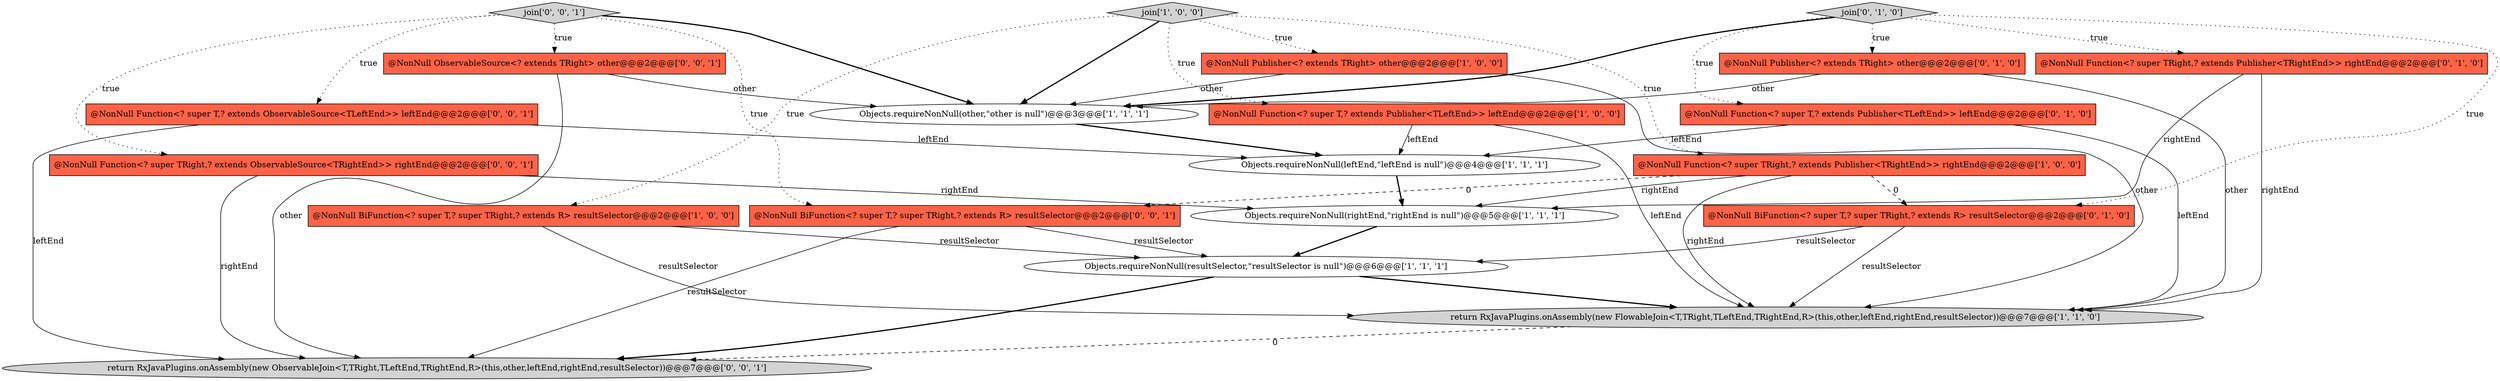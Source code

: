 digraph {
11 [style = filled, label = "@NonNull Function<? super TRight,? extends Publisher<TRightEnd>> rightEnd@@@2@@@['0', '1', '0']", fillcolor = tomato, shape = box image = "AAA0AAABBB2BBB"];
13 [style = filled, label = "join['0', '1', '0']", fillcolor = lightgray, shape = diamond image = "AAA0AAABBB2BBB"];
16 [style = filled, label = "@NonNull ObservableSource<? extends TRight> other@@@2@@@['0', '0', '1']", fillcolor = tomato, shape = box image = "AAA0AAABBB3BBB"];
12 [style = filled, label = "@NonNull Function<? super T,? extends Publisher<TLeftEnd>> leftEnd@@@2@@@['0', '1', '0']", fillcolor = tomato, shape = box image = "AAA0AAABBB2BBB"];
5 [style = filled, label = "@NonNull Function<? super T,? extends Publisher<TLeftEnd>> leftEnd@@@2@@@['1', '0', '0']", fillcolor = tomato, shape = box image = "AAA0AAABBB1BBB"];
18 [style = filled, label = "@NonNull Function<? super TRight,? extends ObservableSource<TRightEnd>> rightEnd@@@2@@@['0', '0', '1']", fillcolor = tomato, shape = box image = "AAA0AAABBB3BBB"];
0 [style = filled, label = "@NonNull BiFunction<? super T,? super TRight,? extends R> resultSelector@@@2@@@['1', '0', '0']", fillcolor = tomato, shape = box image = "AAA0AAABBB1BBB"];
7 [style = filled, label = "@NonNull Publisher<? extends TRight> other@@@2@@@['1', '0', '0']", fillcolor = tomato, shape = box image = "AAA0AAABBB1BBB"];
15 [style = filled, label = "@NonNull Function<? super T,? extends ObservableSource<TLeftEnd>> leftEnd@@@2@@@['0', '0', '1']", fillcolor = tomato, shape = box image = "AAA0AAABBB3BBB"];
14 [style = filled, label = "@NonNull BiFunction<? super T,? super TRight,? extends R> resultSelector@@@2@@@['0', '1', '0']", fillcolor = tomato, shape = box image = "AAA1AAABBB2BBB"];
20 [style = filled, label = "join['0', '0', '1']", fillcolor = lightgray, shape = diamond image = "AAA0AAABBB3BBB"];
3 [style = filled, label = "Objects.requireNonNull(resultSelector,\"resultSelector is null\")@@@6@@@['1', '1', '1']", fillcolor = white, shape = ellipse image = "AAA0AAABBB1BBB"];
2 [style = filled, label = "Objects.requireNonNull(rightEnd,\"rightEnd is null\")@@@5@@@['1', '1', '1']", fillcolor = white, shape = ellipse image = "AAA0AAABBB1BBB"];
6 [style = filled, label = "return RxJavaPlugins.onAssembly(new FlowableJoin<T,TRight,TLeftEnd,TRightEnd,R>(this,other,leftEnd,rightEnd,resultSelector))@@@7@@@['1', '1', '0']", fillcolor = lightgray, shape = ellipse image = "AAA0AAABBB1BBB"];
1 [style = filled, label = "join['1', '0', '0']", fillcolor = lightgray, shape = diamond image = "AAA0AAABBB1BBB"];
19 [style = filled, label = "@NonNull BiFunction<? super T,? super TRight,? extends R> resultSelector@@@2@@@['0', '0', '1']", fillcolor = tomato, shape = box image = "AAA0AAABBB3BBB"];
8 [style = filled, label = "Objects.requireNonNull(leftEnd,\"leftEnd is null\")@@@4@@@['1', '1', '1']", fillcolor = white, shape = ellipse image = "AAA0AAABBB1BBB"];
17 [style = filled, label = "return RxJavaPlugins.onAssembly(new ObservableJoin<T,TRight,TLeftEnd,TRightEnd,R>(this,other,leftEnd,rightEnd,resultSelector))@@@7@@@['0', '0', '1']", fillcolor = lightgray, shape = ellipse image = "AAA0AAABBB3BBB"];
4 [style = filled, label = "Objects.requireNonNull(other,\"other is null\")@@@3@@@['1', '1', '1']", fillcolor = white, shape = ellipse image = "AAA0AAABBB1BBB"];
9 [style = filled, label = "@NonNull Function<? super TRight,? extends Publisher<TRightEnd>> rightEnd@@@2@@@['1', '0', '0']", fillcolor = tomato, shape = box image = "AAA1AAABBB1BBB"];
10 [style = filled, label = "@NonNull Publisher<? extends TRight> other@@@2@@@['0', '1', '0']", fillcolor = tomato, shape = box image = "AAA0AAABBB2BBB"];
0->6 [style = solid, label="resultSelector"];
1->4 [style = bold, label=""];
10->4 [style = solid, label="other"];
18->17 [style = solid, label="rightEnd"];
13->12 [style = dotted, label="true"];
2->3 [style = bold, label=""];
11->6 [style = solid, label="rightEnd"];
7->6 [style = solid, label="other"];
14->6 [style = solid, label="resultSelector"];
10->6 [style = solid, label="other"];
3->6 [style = bold, label=""];
6->17 [style = dashed, label="0"];
5->6 [style = solid, label="leftEnd"];
13->10 [style = dotted, label="true"];
15->8 [style = solid, label="leftEnd"];
14->3 [style = solid, label="resultSelector"];
12->8 [style = solid, label="leftEnd"];
20->4 [style = bold, label=""];
1->7 [style = dotted, label="true"];
9->6 [style = solid, label="rightEnd"];
16->17 [style = solid, label="other"];
9->19 [style = dashed, label="0"];
9->14 [style = dashed, label="0"];
8->2 [style = bold, label=""];
18->2 [style = solid, label="rightEnd"];
0->3 [style = solid, label="resultSelector"];
1->9 [style = dotted, label="true"];
9->2 [style = solid, label="rightEnd"];
20->18 [style = dotted, label="true"];
16->4 [style = solid, label="other"];
19->17 [style = solid, label="resultSelector"];
19->3 [style = solid, label="resultSelector"];
4->8 [style = bold, label=""];
3->17 [style = bold, label=""];
13->11 [style = dotted, label="true"];
20->19 [style = dotted, label="true"];
1->0 [style = dotted, label="true"];
5->8 [style = solid, label="leftEnd"];
7->4 [style = solid, label="other"];
13->14 [style = dotted, label="true"];
15->17 [style = solid, label="leftEnd"];
13->4 [style = bold, label=""];
1->5 [style = dotted, label="true"];
20->15 [style = dotted, label="true"];
11->2 [style = solid, label="rightEnd"];
20->16 [style = dotted, label="true"];
12->6 [style = solid, label="leftEnd"];
}
